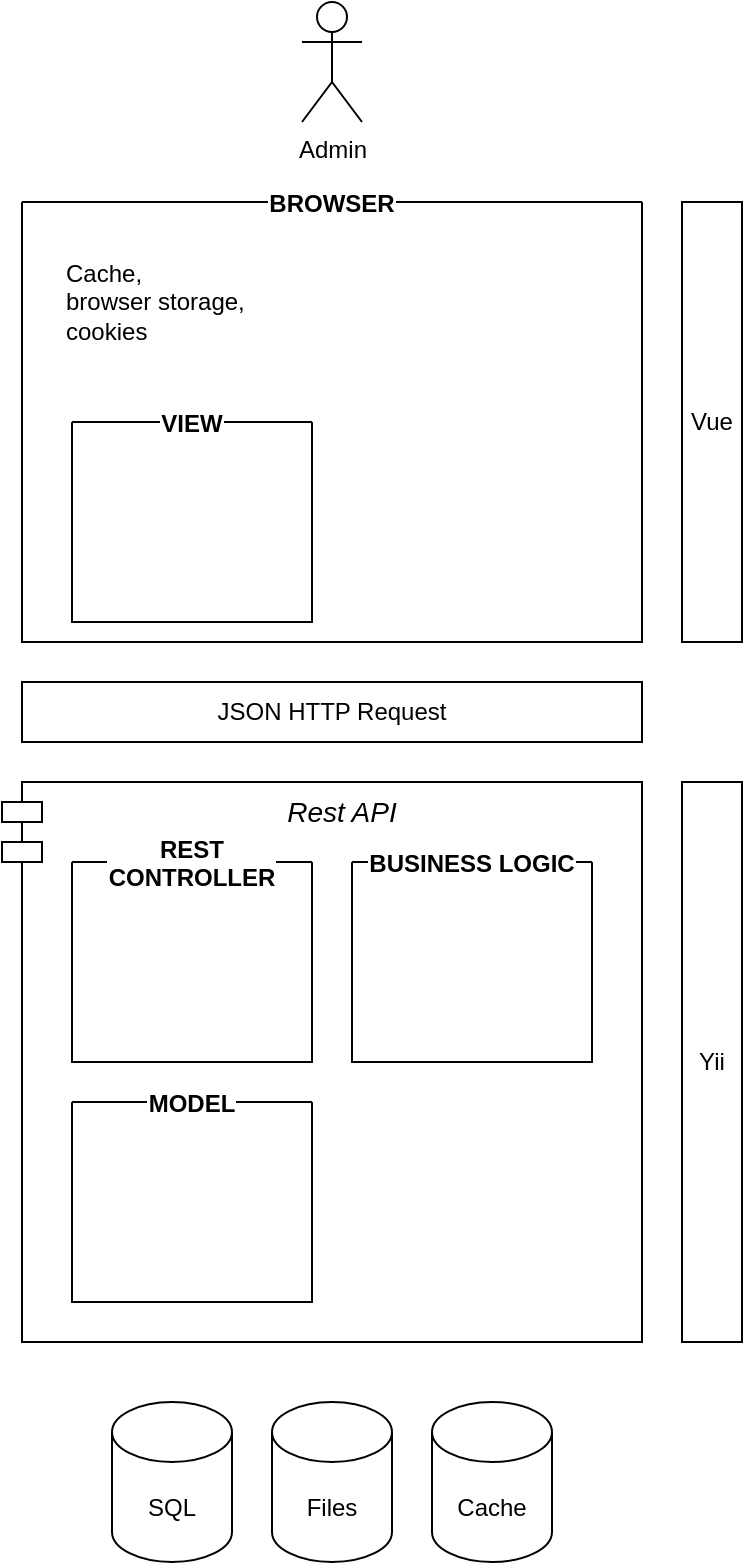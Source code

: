 <mxfile version="14.9.9" type="github">
  <diagram id="CAZZak_FirUkJ6t7yPCO" name="Page-1">
    <mxGraphModel dx="1420" dy="1889" grid="1" gridSize="10" guides="1" tooltips="1" connect="1" arrows="1" fold="1" page="1" pageScale="1" pageWidth="850" pageHeight="1100" math="0" shadow="0">
      <root>
        <mxCell id="0" />
        <mxCell id="1" parent="0" />
        <mxCell id="ZQ06bYMubK2WD7voXs-C-1" value="SQL" style="shape=cylinder3;whiteSpace=wrap;html=1;boundedLbl=1;backgroundOutline=1;size=15;" parent="1" vertex="1">
          <mxGeometry x="475" y="370" width="60" height="80" as="geometry" />
        </mxCell>
        <mxCell id="ZQ06bYMubK2WD7voXs-C-31" value="Admin" style="shape=umlActor;verticalLabelPosition=bottom;verticalAlign=top;html=1;outlineConnect=0;" parent="1" vertex="1">
          <mxGeometry x="570" y="-330" width="30" height="60" as="geometry" />
        </mxCell>
        <mxCell id="ZQ06bYMubK2WD7voXs-C-36" value="&lt;div&gt;JSON HTTP Request&lt;/div&gt;" style="rounded=0;whiteSpace=wrap;html=1;" parent="1" vertex="1">
          <mxGeometry x="430" y="10" width="310" height="30" as="geometry" />
        </mxCell>
        <mxCell id="ZQ06bYMubK2WD7voXs-C-44" value="BROWSER" style="swimlane;startSize=0;labelBackgroundColor=#ffffff;" parent="1" vertex="1">
          <mxGeometry x="430" y="-230" width="310" height="220" as="geometry" />
        </mxCell>
        <mxCell id="ZQ06bYMubK2WD7voXs-C-49" value="&lt;div align=&quot;left&quot;&gt;Cache,&lt;br&gt;&lt;/div&gt;&lt;div align=&quot;left&quot;&gt;browser storage,&lt;/div&gt;&lt;div align=&quot;left&quot;&gt;cookies&lt;/div&gt;" style="text;html=1;strokeColor=none;fillColor=none;align=left;verticalAlign=middle;whiteSpace=wrap;rounded=0;" parent="ZQ06bYMubK2WD7voXs-C-44" vertex="1">
          <mxGeometry x="20" y="40" width="130" height="20" as="geometry" />
        </mxCell>
        <mxCell id="ZQ06bYMubK2WD7voXs-C-46" value="Files" style="shape=cylinder3;whiteSpace=wrap;html=1;boundedLbl=1;backgroundOutline=1;size=15;" parent="1" vertex="1">
          <mxGeometry x="555" y="370" width="60" height="80" as="geometry" />
        </mxCell>
        <mxCell id="sVkk13WtHpjU11I0KpUk-1" value="Cache" style="shape=cylinder3;whiteSpace=wrap;html=1;boundedLbl=1;backgroundOutline=1;size=15;" parent="1" vertex="1">
          <mxGeometry x="635" y="370" width="60" height="80" as="geometry" />
        </mxCell>
        <mxCell id="sVkk13WtHpjU11I0KpUk-2" value="Yii" style="rounded=0;whiteSpace=wrap;html=1;direction=south;" parent="1" vertex="1">
          <mxGeometry x="760" y="60" width="30" height="280" as="geometry" />
        </mxCell>
        <mxCell id="sVkk13WtHpjU11I0KpUk-3" value="Vue" style="rounded=0;whiteSpace=wrap;html=1;direction=south;" parent="1" vertex="1">
          <mxGeometry x="760" y="-230" width="30" height="220" as="geometry" />
        </mxCell>
        <mxCell id="Qvu00oB0dJxYOXIbcdhG-11" value="Rest API" style="shape=module;align=left;spacingLeft=20;align=center;verticalAlign=top;fillColor=none;fontStyle=2;fontSize=14;" parent="1" vertex="1">
          <mxGeometry x="420" y="60" width="320" height="280" as="geometry" />
        </mxCell>
        <mxCell id="Qvu00oB0dJxYOXIbcdhG-12" value="BUSINESS LOGIC" style="swimlane;startSize=0;labelBackgroundColor=#ffffff;" parent="1" vertex="1">
          <mxGeometry x="595" y="100" width="120" height="100" as="geometry" />
        </mxCell>
        <mxCell id="Qvu00oB0dJxYOXIbcdhG-13" value="REST&#xa;CONTROLLER" style="swimlane;startSize=0;labelBackgroundColor=#ffffff;" parent="1" vertex="1">
          <mxGeometry x="455" y="100" width="120" height="100" as="geometry" />
        </mxCell>
        <mxCell id="Qvu00oB0dJxYOXIbcdhG-15" value="MODEL" style="swimlane;startSize=0;labelBackgroundColor=#ffffff;labelBorderColor=none;" parent="1" vertex="1">
          <mxGeometry x="455" y="220" width="120" height="100" as="geometry" />
        </mxCell>
        <mxCell id="iRM2-9jAhEdg68rs-l62-1" value="VIEW" style="swimlane;startSize=0;labelBackgroundColor=#ffffff;" parent="1" vertex="1">
          <mxGeometry x="455" y="-120" width="120" height="100" as="geometry" />
        </mxCell>
      </root>
    </mxGraphModel>
  </diagram>
</mxfile>
